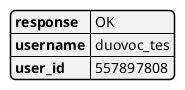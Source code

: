 @startjson "Login Success"
{
    "response": "OK",
    "username": "duovoc_tes",
    "user_id": "557897808"
}
@endjson
